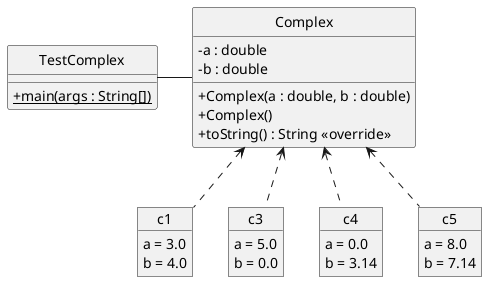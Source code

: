 @startuml
skinparam classAttributeIconSize 0
hide circle

class Complex {
 - a : double
 - b : double
 + Complex(a : double, b : double)
 + Complex()
 + toString() : String <<override>>
}

class TestComplex {
 +{static} main(args : String[])
}

TestComplex - Complex

' Objects from above classes

object c1
c1 : a = 3.0
c1 : b = 4.0

object c3
c3 : a = 5.0
c3 : b = 0.0

object c4
c4 : a = 0.0
c4 : b = 3.14

object c5
c5 : a = 8.0
c5 : b = 7.14

Complex <.. c1
Complex <.. c3
Complex <.. c4
Complex <.. c5

@enduml


